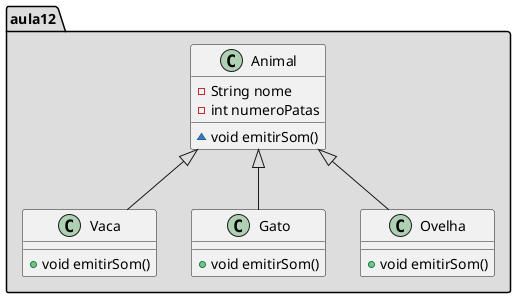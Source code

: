 @startuml

package aula12  #DDD{

    class aula12.Animal {
        - String nome
        - int numeroPatas
        ~ void emitirSom()
    }

    class aula12.Vaca {
        + void emitirSom()
    }

    class aula12.Gato {
        + void emitirSom()
    }

    class aula12.Ovelha {
        + void emitirSom()
    }

    aula12.Animal <|-- aula12.Vaca
    aula12.Animal <|-- aula12.Gato
    aula12.Animal <|-- aula12.Ovelha
}

@enduml
